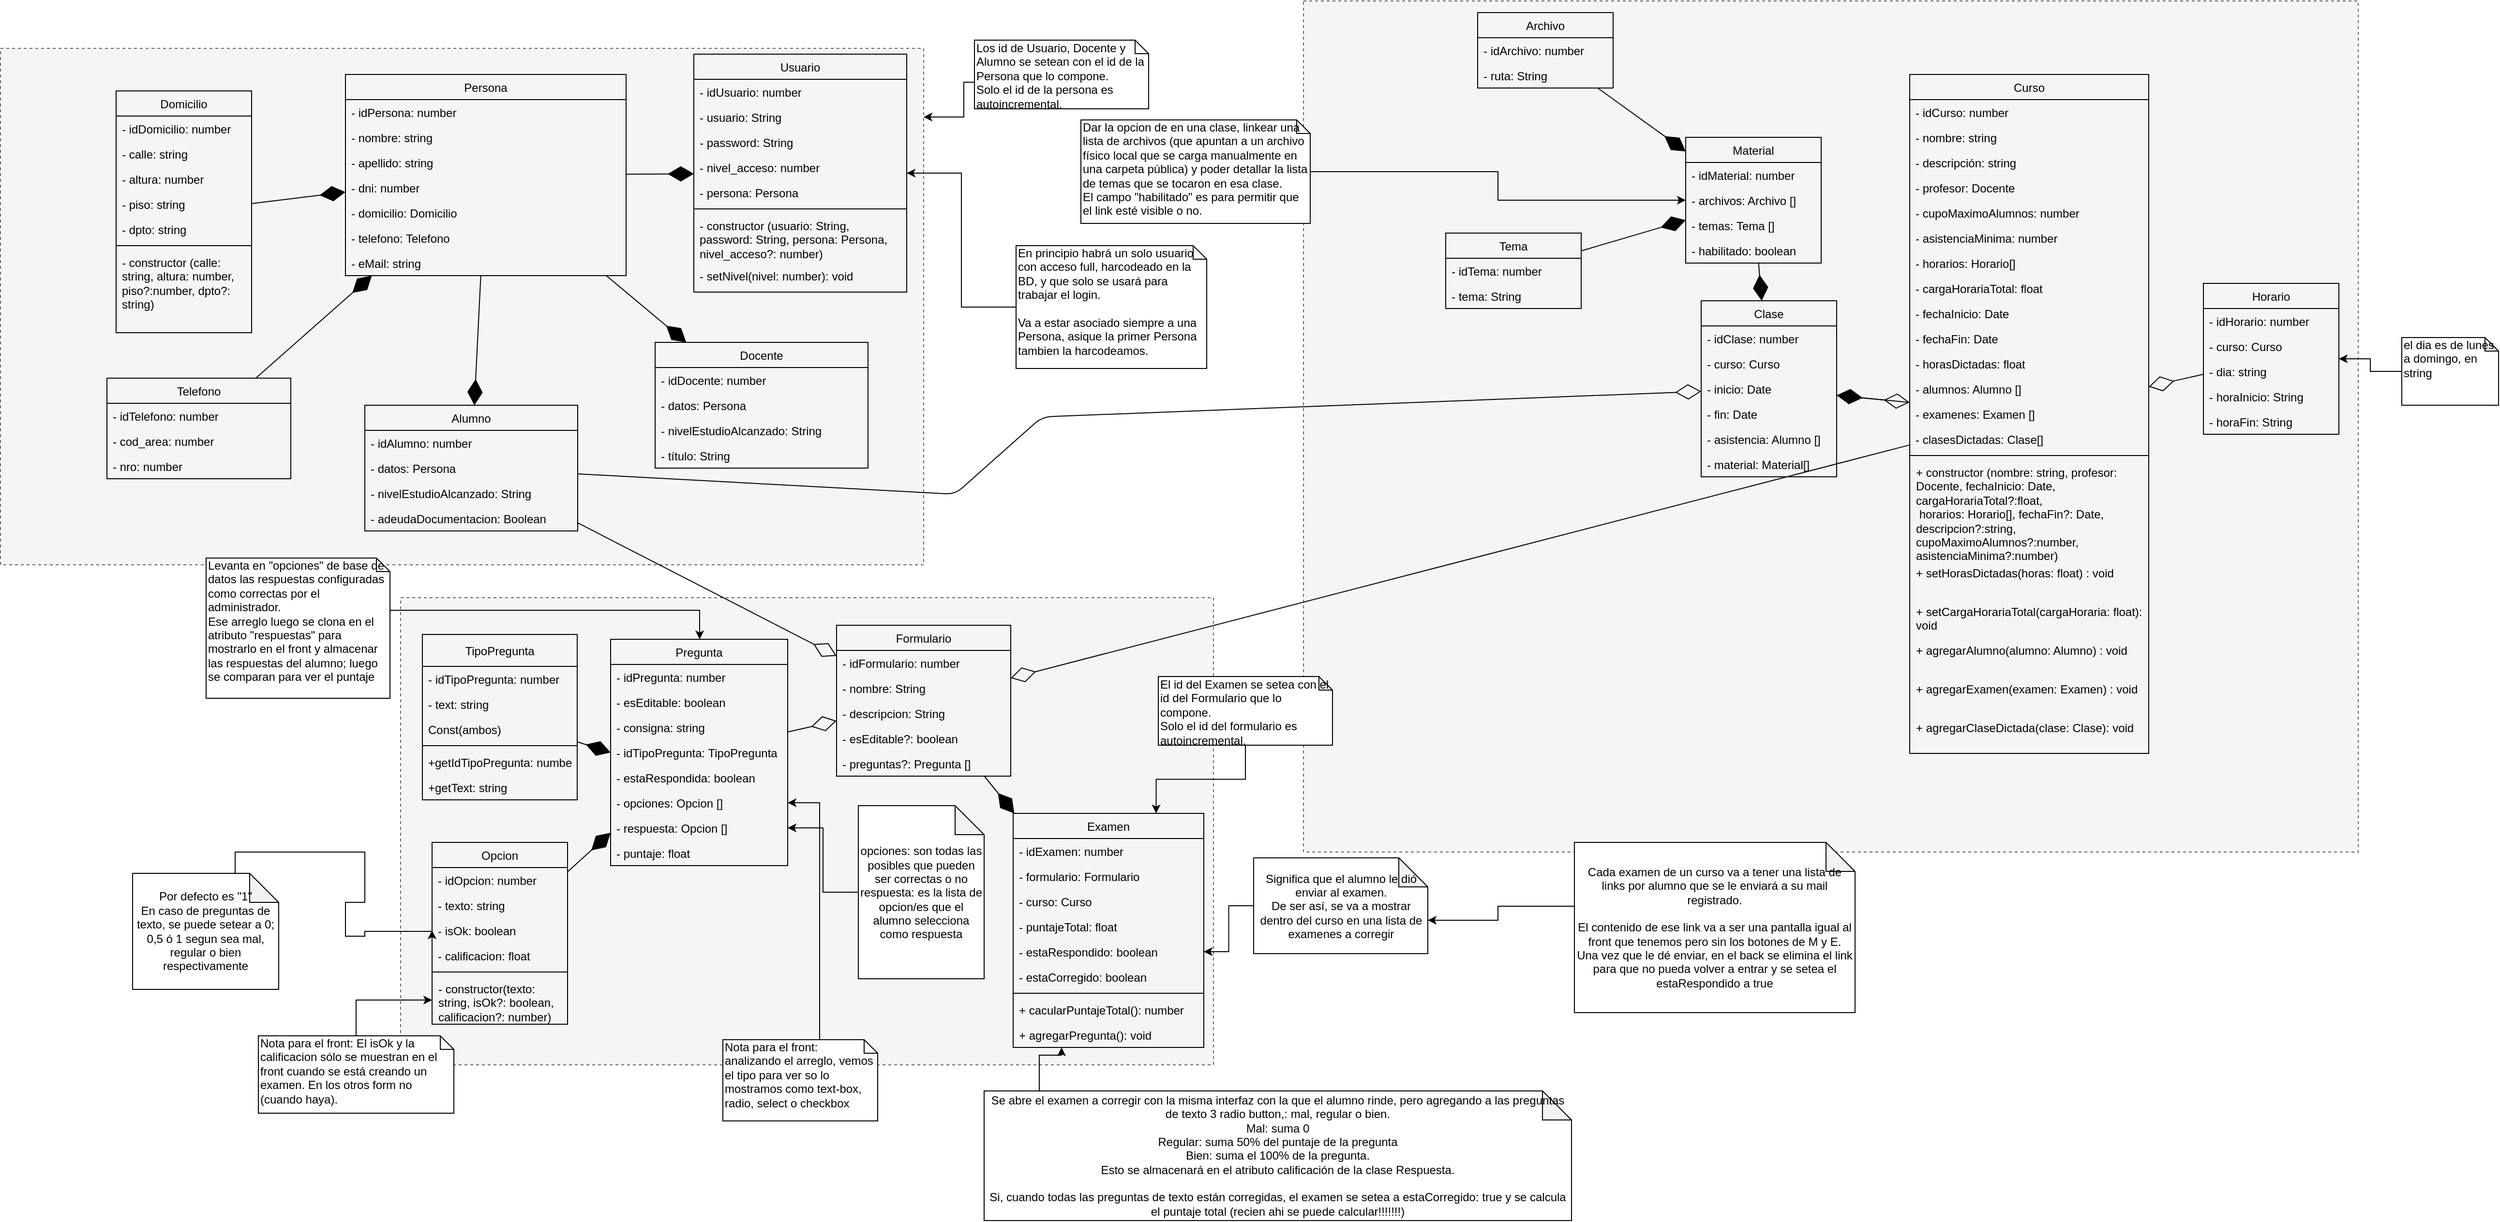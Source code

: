 <mxfile version="12.3.2" type="device" pages="1"><diagram id="f-dJ4CcbWIBOQ4cdCepu" name="Page-1"><mxGraphModel dx="1777" dy="1644" grid="1" gridSize="10" guides="1" tooltips="1" connect="1" arrows="1" fold="1" page="1" pageScale="1" pageWidth="827" pageHeight="1169" math="0" shadow="0"><root><mxCell id="0"/><mxCell id="1" parent="0"/><mxCell id="zxxc2t3rKSdNHz6FAWcH-2" value="" style="rounded=0;whiteSpace=wrap;html=1;fillColor=#f5f5f5;dashed=1;strokeColor=#666666;fontColor=#333333;" parent="1" vertex="1"><mxGeometry x="610" y="-40" width="1090" height="880" as="geometry"/></mxCell><mxCell id="0V6Gt7G7ayMPBLeQKOoL-2" value="" style="rounded=0;whiteSpace=wrap;html=1;fillColor=#f5f5f5;dashed=1;strokeColor=#666666;fontColor=#333333;" parent="1" vertex="1"><mxGeometry x="-736.5" y="9" width="954" height="534" as="geometry"/></mxCell><mxCell id="0V6Gt7G7ayMPBLeQKOoL-5" value="" style="rounded=0;whiteSpace=wrap;html=1;dashed=1;fillColor=#f5f5f5;strokeColor=#666666;fontColor=#333333;" parent="1" vertex="1"><mxGeometry x="-323" y="577" width="840" height="483" as="geometry"/></mxCell><mxCell id="UIrgwBqXf0p40G4Y4S-2-1" value="Curso" style="swimlane;fontStyle=0;childLayout=stackLayout;horizontal=1;startSize=26;fillColor=none;horizontalStack=0;resizeParent=1;resizeParentMax=0;resizeLast=0;collapsible=1;marginBottom=0;" parent="1" vertex="1"><mxGeometry x="1236.5" y="36" width="247" height="702" as="geometry"/></mxCell><mxCell id="ES2bYscU0r8ak7FbDwLA-25" value="- idCurso: number" style="text;strokeColor=none;fillColor=none;align=left;verticalAlign=top;spacingLeft=4;spacingRight=4;overflow=hidden;rotatable=0;points=[[0,0.5],[1,0.5]];portConstraint=eastwest;" parent="UIrgwBqXf0p40G4Y4S-2-1" vertex="1"><mxGeometry y="26" width="247" height="26" as="geometry"/></mxCell><mxCell id="dFw13-SHJbsJlFjqZxbd-1" value="- nombre: string" style="text;strokeColor=none;fillColor=none;align=left;verticalAlign=top;spacingLeft=4;spacingRight=4;overflow=hidden;rotatable=0;points=[[0,0.5],[1,0.5]];portConstraint=eastwest;" parent="UIrgwBqXf0p40G4Y4S-2-1" vertex="1"><mxGeometry y="52" width="247" height="26" as="geometry"/></mxCell><mxCell id="dFw13-SHJbsJlFjqZxbd-2" value="- descripción: string" style="text;strokeColor=none;fillColor=none;align=left;verticalAlign=top;spacingLeft=4;spacingRight=4;overflow=hidden;rotatable=0;points=[[0,0.5],[1,0.5]];portConstraint=eastwest;" parent="UIrgwBqXf0p40G4Y4S-2-1" vertex="1"><mxGeometry y="78" width="247" height="26" as="geometry"/></mxCell><mxCell id="UIrgwBqXf0p40G4Y4S-2-3" value="- profesor: Docente" style="text;strokeColor=none;fillColor=none;align=left;verticalAlign=top;spacingLeft=4;spacingRight=4;overflow=hidden;rotatable=0;points=[[0,0.5],[1,0.5]];portConstraint=eastwest;" parent="UIrgwBqXf0p40G4Y4S-2-1" vertex="1"><mxGeometry y="104" width="247" height="26" as="geometry"/></mxCell><mxCell id="UIrgwBqXf0p40G4Y4S-2-4" value="- cupoMaximoAlumnos: number" style="text;strokeColor=none;fillColor=none;align=left;verticalAlign=top;spacingLeft=4;spacingRight=4;overflow=hidden;rotatable=0;points=[[0,0.5],[1,0.5]];portConstraint=eastwest;" parent="UIrgwBqXf0p40G4Y4S-2-1" vertex="1"><mxGeometry y="130" width="247" height="26" as="geometry"/></mxCell><mxCell id="UIrgwBqXf0p40G4Y4S-2-57" value="- asistenciaMinima: number" style="text;strokeColor=none;fillColor=none;align=left;verticalAlign=top;spacingLeft=4;spacingRight=4;overflow=hidden;rotatable=0;points=[[0,0.5],[1,0.5]];portConstraint=eastwest;" parent="UIrgwBqXf0p40G4Y4S-2-1" vertex="1"><mxGeometry y="156" width="247" height="26" as="geometry"/></mxCell><mxCell id="OqaGD34p73O8CsiSFlRF-17" value="- horarios: Horario[]" style="text;strokeColor=none;fillColor=none;align=left;verticalAlign=top;spacingLeft=4;spacingRight=4;overflow=hidden;rotatable=0;points=[[0,0.5],[1,0.5]];portConstraint=eastwest;" parent="UIrgwBqXf0p40G4Y4S-2-1" vertex="1"><mxGeometry y="182" width="247" height="26" as="geometry"/></mxCell><mxCell id="WGWgzZg7DQU7tO4lkFEB-14" value="- cargaHorariaTotal: float" style="text;strokeColor=none;fillColor=none;align=left;verticalAlign=top;spacingLeft=4;spacingRight=4;overflow=hidden;rotatable=0;points=[[0,0.5],[1,0.5]];portConstraint=eastwest;" parent="UIrgwBqXf0p40G4Y4S-2-1" vertex="1"><mxGeometry y="208" width="247" height="26" as="geometry"/></mxCell><mxCell id="dFw13-SHJbsJlFjqZxbd-19" value="- fechaInicio: Date" style="text;strokeColor=none;fillColor=none;align=left;verticalAlign=top;spacingLeft=4;spacingRight=4;overflow=hidden;rotatable=0;points=[[0,0.5],[1,0.5]];portConstraint=eastwest;" parent="UIrgwBqXf0p40G4Y4S-2-1" vertex="1"><mxGeometry y="234" width="247" height="26" as="geometry"/></mxCell><mxCell id="dFw13-SHJbsJlFjqZxbd-20" value="- fechaFin: Date" style="text;strokeColor=none;fillColor=none;align=left;verticalAlign=top;spacingLeft=4;spacingRight=4;overflow=hidden;rotatable=0;points=[[0,0.5],[1,0.5]];portConstraint=eastwest;" parent="UIrgwBqXf0p40G4Y4S-2-1" vertex="1"><mxGeometry y="260" width="247" height="26" as="geometry"/></mxCell><mxCell id="dFw13-SHJbsJlFjqZxbd-3" value="- horasDictadas: float" style="text;strokeColor=none;fillColor=none;align=left;verticalAlign=top;spacingLeft=4;spacingRight=4;overflow=hidden;rotatable=0;points=[[0,0.5],[1,0.5]];portConstraint=eastwest;" parent="UIrgwBqXf0p40G4Y4S-2-1" vertex="1"><mxGeometry y="286" width="247" height="26" as="geometry"/></mxCell><mxCell id="UIrgwBqXf0p40G4Y4S-2-2" value="- alumnos: Alumno []" style="text;strokeColor=none;fillColor=none;align=left;verticalAlign=top;spacingLeft=4;spacingRight=4;overflow=hidden;rotatable=0;points=[[0,0.5],[1,0.5]];portConstraint=eastwest;" parent="UIrgwBqXf0p40G4Y4S-2-1" vertex="1"><mxGeometry y="312" width="247" height="26" as="geometry"/></mxCell><mxCell id="WGWgzZg7DQU7tO4lkFEB-18" value="- examenes: Examen []" style="text;strokeColor=none;fillColor=none;align=left;verticalAlign=top;spacingLeft=4;spacingRight=4;overflow=hidden;rotatable=0;points=[[0,0.5],[1,0.5]];portConstraint=eastwest;" parent="UIrgwBqXf0p40G4Y4S-2-1" vertex="1"><mxGeometry y="338" width="247" height="26" as="geometry"/></mxCell><mxCell id="OqaGD34p73O8CsiSFlRF-3" value="- clasesDictadas: Clase[]" style="text;strokeColor=none;fillColor=none;align=left;verticalAlign=top;spacingLeft=4;spacingRight=4;overflow=hidden;rotatable=0;points=[[0,0.5],[1,0.5]];portConstraint=eastwest;" parent="UIrgwBqXf0p40G4Y4S-2-1" vertex="1"><mxGeometry y="364" width="247" height="26" as="geometry"/></mxCell><mxCell id="OqaGD34p73O8CsiSFlRF-2" value="" style="line;strokeWidth=1;fillColor=none;align=left;verticalAlign=middle;spacingTop=-1;spacingLeft=3;spacingRight=3;rotatable=0;labelPosition=right;points=[];portConstraint=eastwest;" parent="UIrgwBqXf0p40G4Y4S-2-1" vertex="1"><mxGeometry y="390" width="247" height="8" as="geometry"/></mxCell><mxCell id="dFw13-SHJbsJlFjqZxbd-21" value="+ constructor (nombre: string, profesor: Docente, fechaInicio: Date, cargaHorariaTotal?:float,&#10; horarios: Horario[], fechaFin?: Date, descripcion?:string, cupoMaximoAlumnos?:number, asistenciaMinima?:number)" style="text;strokeColor=none;fillColor=none;align=left;verticalAlign=top;spacingLeft=4;spacingRight=4;overflow=hidden;rotatable=0;points=[[0,0.5],[1,0.5]];portConstraint=eastwest;whiteSpace=wrap;" parent="UIrgwBqXf0p40G4Y4S-2-1" vertex="1"><mxGeometry y="398" width="247" height="104" as="geometry"/></mxCell><mxCell id="OqaGD34p73O8CsiSFlRF-4" value="+ setHorasDictadas(horas: float) : void " style="text;strokeColor=none;fillColor=none;align=left;verticalAlign=top;spacingLeft=4;spacingRight=4;overflow=hidden;rotatable=0;points=[[0,0.5],[1,0.5]];portConstraint=eastwest;whiteSpace=wrap;" parent="UIrgwBqXf0p40G4Y4S-2-1" vertex="1"><mxGeometry y="502" width="247" height="40" as="geometry"/></mxCell><mxCell id="OqaGD34p73O8CsiSFlRF-23" value="+ setCargaHorariaTotal(cargaHoraria: float): void" style="text;strokeColor=none;fillColor=none;align=left;verticalAlign=top;spacingLeft=4;spacingRight=4;overflow=hidden;rotatable=0;points=[[0,0.5],[1,0.5]];portConstraint=eastwest;whiteSpace=wrap;" parent="UIrgwBqXf0p40G4Y4S-2-1" vertex="1"><mxGeometry y="542" width="247" height="40" as="geometry"/></mxCell><mxCell id="OqaGD34p73O8CsiSFlRF-8" value="+ agregarAlumno(alumno: Alumno) : void " style="text;strokeColor=none;fillColor=none;align=left;verticalAlign=top;spacingLeft=4;spacingRight=4;overflow=hidden;rotatable=0;points=[[0,0.5],[1,0.5]];portConstraint=eastwest;whiteSpace=wrap;" parent="UIrgwBqXf0p40G4Y4S-2-1" vertex="1"><mxGeometry y="582" width="247" height="40" as="geometry"/></mxCell><mxCell id="OqaGD34p73O8CsiSFlRF-9" value="+ agregarExamen(examen: Examen) : void " style="text;strokeColor=none;fillColor=none;align=left;verticalAlign=top;spacingLeft=4;spacingRight=4;overflow=hidden;rotatable=0;points=[[0,0.5],[1,0.5]];portConstraint=eastwest;whiteSpace=wrap;" parent="UIrgwBqXf0p40G4Y4S-2-1" vertex="1"><mxGeometry y="622" width="247" height="40" as="geometry"/></mxCell><mxCell id="OqaGD34p73O8CsiSFlRF-10" value="+ agregarClaseDictada(clase: Clase): void " style="text;strokeColor=none;fillColor=none;align=left;verticalAlign=top;spacingLeft=4;spacingRight=4;overflow=hidden;rotatable=0;points=[[0,0.5],[1,0.5]];portConstraint=eastwest;whiteSpace=wrap;" parent="UIrgwBqXf0p40G4Y4S-2-1" vertex="1"><mxGeometry y="662" width="247" height="40" as="geometry"/></mxCell><mxCell id="UIrgwBqXf0p40G4Y4S-2-5" value="Alumno" style="swimlane;fontStyle=0;childLayout=stackLayout;horizontal=1;startSize=26;fillColor=none;horizontalStack=0;resizeParent=1;resizeParentMax=0;resizeLast=0;collapsible=1;marginBottom=0;" parent="1" vertex="1"><mxGeometry x="-360" y="378" width="220" height="130" as="geometry"/></mxCell><mxCell id="14GjEFoSuWH8FeOay6CV-20" value="- idAlumno: number" style="text;strokeColor=none;fillColor=none;align=left;verticalAlign=top;spacingLeft=4;spacingRight=4;overflow=hidden;rotatable=0;points=[[0,0.5],[1,0.5]];portConstraint=eastwest;" parent="UIrgwBqXf0p40G4Y4S-2-5" vertex="1"><mxGeometry y="26" width="220" height="26" as="geometry"/></mxCell><mxCell id="WGWgzZg7DQU7tO4lkFEB-15" value="- datos: Persona" style="text;strokeColor=none;fillColor=none;align=left;verticalAlign=top;spacingLeft=4;spacingRight=4;overflow=hidden;rotatable=0;points=[[0,0.5],[1,0.5]];portConstraint=eastwest;" parent="UIrgwBqXf0p40G4Y4S-2-5" vertex="1"><mxGeometry y="52" width="220" height="26" as="geometry"/></mxCell><mxCell id="0oqf1715S47qq1O9KlbC-9" value="- nivelEstudioAlcanzado: String" style="text;strokeColor=none;fillColor=none;align=left;verticalAlign=top;spacingLeft=4;spacingRight=4;overflow=hidden;rotatable=0;points=[[0,0.5],[1,0.5]];portConstraint=eastwest;" parent="UIrgwBqXf0p40G4Y4S-2-5" vertex="1"><mxGeometry y="78" width="220" height="26" as="geometry"/></mxCell><mxCell id="WGWgzZg7DQU7tO4lkFEB-16" value="- adeudaDocumentacion: Boolean" style="text;strokeColor=none;fillColor=none;align=left;verticalAlign=top;spacingLeft=4;spacingRight=4;overflow=hidden;rotatable=0;points=[[0,0.5],[1,0.5]];portConstraint=eastwest;" parent="UIrgwBqXf0p40G4Y4S-2-5" vertex="1"><mxGeometry y="104" width="220" height="26" as="geometry"/></mxCell><mxCell id="UIrgwBqXf0p40G4Y4S-2-13" value="Persona" style="swimlane;fontStyle=0;childLayout=stackLayout;horizontal=1;startSize=26;fillColor=none;horizontalStack=0;resizeParent=1;resizeParentMax=0;resizeLast=0;collapsible=1;marginBottom=0;" parent="1" vertex="1"><mxGeometry x="-380" y="36" width="290" height="208" as="geometry"/></mxCell><mxCell id="UIrgwBqXf0p40G4Y4S-2-14" value="- idPersona: number" style="text;strokeColor=none;fillColor=none;align=left;verticalAlign=top;spacingLeft=4;spacingRight=4;overflow=hidden;rotatable=0;points=[[0,0.5],[1,0.5]];portConstraint=eastwest;" parent="UIrgwBqXf0p40G4Y4S-2-13" vertex="1"><mxGeometry y="26" width="290" height="26" as="geometry"/></mxCell><mxCell id="UIrgwBqXf0p40G4Y4S-2-35" value="- nombre: string" style="text;strokeColor=none;fillColor=none;align=left;verticalAlign=top;spacingLeft=4;spacingRight=4;overflow=hidden;rotatable=0;points=[[0,0.5],[1,0.5]];portConstraint=eastwest;" parent="UIrgwBqXf0p40G4Y4S-2-13" vertex="1"><mxGeometry y="52" width="290" height="26" as="geometry"/></mxCell><mxCell id="UIrgwBqXf0p40G4Y4S-2-15" value="- apellido: string" style="text;strokeColor=none;fillColor=none;align=left;verticalAlign=top;spacingLeft=4;spacingRight=4;overflow=hidden;rotatable=0;points=[[0,0.5],[1,0.5]];portConstraint=eastwest;" parent="UIrgwBqXf0p40G4Y4S-2-13" vertex="1"><mxGeometry y="78" width="290" height="26" as="geometry"/></mxCell><mxCell id="UIrgwBqXf0p40G4Y4S-2-16" value="- dni: number" style="text;strokeColor=none;fillColor=none;align=left;verticalAlign=top;spacingLeft=4;spacingRight=4;overflow=hidden;rotatable=0;points=[[0,0.5],[1,0.5]];portConstraint=eastwest;" parent="UIrgwBqXf0p40G4Y4S-2-13" vertex="1"><mxGeometry y="104" width="290" height="26" as="geometry"/></mxCell><mxCell id="UIrgwBqXf0p40G4Y4S-2-50" value="- domicilio: Domicilio" style="text;strokeColor=none;fillColor=none;align=left;verticalAlign=top;spacingLeft=4;spacingRight=4;overflow=hidden;rotatable=0;points=[[0,0.5],[1,0.5]];portConstraint=eastwest;" parent="UIrgwBqXf0p40G4Y4S-2-13" vertex="1"><mxGeometry y="130" width="290" height="26" as="geometry"/></mxCell><mxCell id="UIrgwBqXf0p40G4Y4S-2-34" value="- telefono: Telefono " style="text;strokeColor=none;fillColor=none;align=left;verticalAlign=top;spacingLeft=4;spacingRight=4;overflow=hidden;rotatable=0;points=[[0,0.5],[1,0.5]];portConstraint=eastwest;" parent="UIrgwBqXf0p40G4Y4S-2-13" vertex="1"><mxGeometry y="156" width="290" height="26" as="geometry"/></mxCell><mxCell id="UIrgwBqXf0p40G4Y4S-2-36" value="- eMail: string" style="text;strokeColor=none;fillColor=none;align=left;verticalAlign=top;spacingLeft=4;spacingRight=4;overflow=hidden;rotatable=0;points=[[0,0.5],[1,0.5]];portConstraint=eastwest;" parent="UIrgwBqXf0p40G4Y4S-2-13" vertex="1"><mxGeometry y="182" width="290" height="26" as="geometry"/></mxCell><mxCell id="UIrgwBqXf0p40G4Y4S-2-17" value="Formulario" style="swimlane;fontStyle=0;childLayout=stackLayout;horizontal=1;startSize=26;fillColor=none;horizontalStack=0;resizeParent=1;resizeParentMax=0;resizeLast=0;collapsible=1;marginBottom=0;" parent="1" vertex="1"><mxGeometry x="127.5" y="605.5" width="180" height="156" as="geometry"/></mxCell><mxCell id="14GjEFoSuWH8FeOay6CV-24" value="- idFormulario: number" style="text;strokeColor=none;fillColor=none;align=left;verticalAlign=top;spacingLeft=4;spacingRight=4;overflow=hidden;rotatable=0;points=[[0,0.5],[1,0.5]];portConstraint=eastwest;" parent="UIrgwBqXf0p40G4Y4S-2-17" vertex="1"><mxGeometry y="26" width="180" height="26" as="geometry"/></mxCell><mxCell id="UczHbonSm5Xrn4afwmdp-4" value="- nombre: String" style="text;strokeColor=none;fillColor=none;align=left;verticalAlign=top;spacingLeft=4;spacingRight=4;overflow=hidden;rotatable=0;points=[[0,0.5],[1,0.5]];portConstraint=eastwest;" parent="UIrgwBqXf0p40G4Y4S-2-17" vertex="1"><mxGeometry y="52" width="180" height="26" as="geometry"/></mxCell><mxCell id="UczHbonSm5Xrn4afwmdp-3" value="- descripcion: String" style="text;strokeColor=none;fillColor=none;align=left;verticalAlign=top;spacingLeft=4;spacingRight=4;overflow=hidden;rotatable=0;points=[[0,0.5],[1,0.5]];portConstraint=eastwest;" parent="UIrgwBqXf0p40G4Y4S-2-17" vertex="1"><mxGeometry y="78" width="180" height="26" as="geometry"/></mxCell><mxCell id="UczHbonSm5Xrn4afwmdp-6" value="- esEditable?: boolean" style="text;strokeColor=none;fillColor=none;align=left;verticalAlign=top;spacingLeft=4;spacingRight=4;overflow=hidden;rotatable=0;points=[[0,0.5],[1,0.5]];portConstraint=eastwest;" parent="UIrgwBqXf0p40G4Y4S-2-17" vertex="1"><mxGeometry y="104" width="180" height="26" as="geometry"/></mxCell><mxCell id="UIrgwBqXf0p40G4Y4S-2-18" value="- preguntas?: Pregunta []" style="text;strokeColor=none;fillColor=none;align=left;verticalAlign=top;spacingLeft=4;spacingRight=4;overflow=hidden;rotatable=0;points=[[0,0.5],[1,0.5]];portConstraint=eastwest;" parent="UIrgwBqXf0p40G4Y4S-2-17" vertex="1"><mxGeometry y="130" width="180" height="26" as="geometry"/></mxCell><mxCell id="UIrgwBqXf0p40G4Y4S-2-21" value="Examen" style="swimlane;fontStyle=0;childLayout=stackLayout;horizontal=1;startSize=26;fillColor=none;horizontalStack=0;resizeParent=1;resizeParentMax=0;resizeLast=0;collapsible=1;marginBottom=0;" parent="1" vertex="1"><mxGeometry x="310" y="800" width="197" height="242" as="geometry"/></mxCell><mxCell id="14GjEFoSuWH8FeOay6CV-26" value="- idExamen: number" style="text;strokeColor=none;fillColor=none;align=left;verticalAlign=top;spacingLeft=4;spacingRight=4;overflow=hidden;rotatable=0;points=[[0,0.5],[1,0.5]];portConstraint=eastwest;" parent="UIrgwBqXf0p40G4Y4S-2-21" vertex="1"><mxGeometry y="26" width="197" height="26" as="geometry"/></mxCell><mxCell id="WGWgzZg7DQU7tO4lkFEB-51" value="- formulario: Formulario" style="text;strokeColor=none;fillColor=none;align=left;verticalAlign=top;spacingLeft=4;spacingRight=4;overflow=hidden;rotatable=0;points=[[0,0.5],[1,0.5]];portConstraint=eastwest;" parent="UIrgwBqXf0p40G4Y4S-2-21" vertex="1"><mxGeometry y="52" width="197" height="26" as="geometry"/></mxCell><mxCell id="14GjEFoSuWH8FeOay6CV-17" value="- curso: Curso" style="text;strokeColor=none;fillColor=none;align=left;verticalAlign=top;spacingLeft=4;spacingRight=4;overflow=hidden;rotatable=0;points=[[0,0.5],[1,0.5]];portConstraint=eastwest;" parent="UIrgwBqXf0p40G4Y4S-2-21" vertex="1"><mxGeometry y="78" width="197" height="26" as="geometry"/></mxCell><mxCell id="UIrgwBqXf0p40G4Y4S-2-33" value="- puntajeTotal: float" style="text;strokeColor=none;fillColor=none;align=left;verticalAlign=top;spacingLeft=4;spacingRight=4;overflow=hidden;rotatable=0;points=[[0,0.5],[1,0.5]];portConstraint=eastwest;" parent="UIrgwBqXf0p40G4Y4S-2-21" vertex="1"><mxGeometry y="104" width="197" height="26" as="geometry"/></mxCell><mxCell id="UczHbonSm5Xrn4afwmdp-11" value="- estaRespondido: boolean" style="text;strokeColor=none;fillColor=none;align=left;verticalAlign=top;spacingLeft=4;spacingRight=4;overflow=hidden;rotatable=0;points=[[0,0.5],[1,0.5]];portConstraint=eastwest;" parent="UIrgwBqXf0p40G4Y4S-2-21" vertex="1"><mxGeometry y="130" width="197" height="26" as="geometry"/></mxCell><mxCell id="UczHbonSm5Xrn4afwmdp-12" value="- estaCorregido: boolean" style="text;strokeColor=none;fillColor=none;align=left;verticalAlign=top;spacingLeft=4;spacingRight=4;overflow=hidden;rotatable=0;points=[[0,0.5],[1,0.5]];portConstraint=eastwest;" parent="UIrgwBqXf0p40G4Y4S-2-21" vertex="1"><mxGeometry y="156" width="197" height="26" as="geometry"/></mxCell><mxCell id="eTkqAqpxvE7vrfcHuCES-5" value="" style="line;strokeWidth=1;fillColor=none;align=left;verticalAlign=middle;spacingTop=-1;spacingLeft=3;spacingRight=3;rotatable=0;labelPosition=right;points=[];portConstraint=eastwest;" parent="UIrgwBqXf0p40G4Y4S-2-21" vertex="1"><mxGeometry y="182" width="197" height="8" as="geometry"/></mxCell><mxCell id="eTkqAqpxvE7vrfcHuCES-3" value="+ cacularPuntajeTotal(): number" style="text;strokeColor=none;fillColor=none;align=left;verticalAlign=top;spacingLeft=4;spacingRight=4;overflow=hidden;rotatable=0;points=[[0,0.5],[1,0.5]];portConstraint=eastwest;" parent="UIrgwBqXf0p40G4Y4S-2-21" vertex="1"><mxGeometry y="190" width="197" height="26" as="geometry"/></mxCell><mxCell id="eTkqAqpxvE7vrfcHuCES-2" value="+ agregarPregunta(): void" style="text;strokeColor=none;fillColor=none;align=left;verticalAlign=top;spacingLeft=4;spacingRight=4;overflow=hidden;rotatable=0;points=[[0,0.5],[1,0.5]];portConstraint=eastwest;" parent="UIrgwBqXf0p40G4Y4S-2-21" vertex="1"><mxGeometry y="216" width="197" height="26" as="geometry"/></mxCell><mxCell id="UIrgwBqXf0p40G4Y4S-2-29" value="Opcion" style="swimlane;fontStyle=0;childLayout=stackLayout;horizontal=1;startSize=26;fillColor=none;horizontalStack=0;resizeParent=1;resizeParentMax=0;resizeLast=0;collapsible=1;marginBottom=0;" parent="1" vertex="1"><mxGeometry x="-290.5" y="830" width="140" height="188" as="geometry"/></mxCell><mxCell id="14GjEFoSuWH8FeOay6CV-25" value="- idOpcion: number" style="text;strokeColor=none;fillColor=none;align=left;verticalAlign=top;spacingLeft=4;spacingRight=4;overflow=hidden;rotatable=0;points=[[0,0.5],[1,0.5]];portConstraint=eastwest;" parent="UIrgwBqXf0p40G4Y4S-2-29" vertex="1"><mxGeometry y="26" width="140" height="26" as="geometry"/></mxCell><mxCell id="UIrgwBqXf0p40G4Y4S-2-31" value="- texto: string" style="text;strokeColor=none;fillColor=none;align=left;verticalAlign=top;spacingLeft=4;spacingRight=4;overflow=hidden;rotatable=0;points=[[0,0.5],[1,0.5]];portConstraint=eastwest;" parent="UIrgwBqXf0p40G4Y4S-2-29" vertex="1"><mxGeometry y="52" width="140" height="26" as="geometry"/></mxCell><mxCell id="UIrgwBqXf0p40G4Y4S-2-30" value="- isOk: boolean" style="text;strokeColor=none;fillColor=none;align=left;verticalAlign=top;spacingLeft=4;spacingRight=4;overflow=hidden;rotatable=0;points=[[0,0.5],[1,0.5]];portConstraint=eastwest;" parent="UIrgwBqXf0p40G4Y4S-2-29" vertex="1"><mxGeometry y="78" width="140" height="26" as="geometry"/></mxCell><mxCell id="14GjEFoSuWH8FeOay6CV-34" value="- calificacion: float" style="text;strokeColor=none;fillColor=none;align=left;verticalAlign=top;spacingLeft=4;spacingRight=4;overflow=hidden;rotatable=0;points=[[0,0.5],[1,0.5]];portConstraint=eastwest;" parent="UIrgwBqXf0p40G4Y4S-2-29" vertex="1"><mxGeometry y="104" width="140" height="26" as="geometry"/></mxCell><mxCell id="14GjEFoSuWH8FeOay6CV-40" value="" style="line;strokeWidth=1;fillColor=none;align=left;verticalAlign=middle;spacingTop=-1;spacingLeft=3;spacingRight=3;rotatable=0;labelPosition=right;points=[];portConstraint=eastwest;" parent="UIrgwBqXf0p40G4Y4S-2-29" vertex="1"><mxGeometry y="130" width="140" height="8" as="geometry"/></mxCell><mxCell id="nEvsQ2q3yZ7ZM4qGIYmT-1" value="- constructor(texto: string, isOk?: boolean, calificacion?: number)" style="text;strokeColor=none;fillColor=none;align=left;verticalAlign=top;spacingLeft=4;spacingRight=4;overflow=hidden;rotatable=0;points=[[0,0.5],[1,0.5]];portConstraint=eastwest;whiteSpace=wrap;" parent="UIrgwBqXf0p40G4Y4S-2-29" vertex="1"><mxGeometry y="138" width="140" height="50" as="geometry"/></mxCell><mxCell id="UIrgwBqXf0p40G4Y4S-2-37" value="Domicilio" style="swimlane;fontStyle=0;childLayout=stackLayout;horizontal=1;startSize=26;fillColor=none;horizontalStack=0;resizeParent=1;resizeParentMax=0;resizeLast=0;collapsible=1;marginBottom=0;" parent="1" vertex="1"><mxGeometry x="-617" y="53" width="140" height="250" as="geometry"/></mxCell><mxCell id="UIrgwBqXf0p40G4Y4S-2-38" value="- idDomicilio: number" style="text;strokeColor=none;fillColor=none;align=left;verticalAlign=top;spacingLeft=4;spacingRight=4;overflow=hidden;rotatable=0;points=[[0,0.5],[1,0.5]];portConstraint=eastwest;" parent="UIrgwBqXf0p40G4Y4S-2-37" vertex="1"><mxGeometry y="26" width="140" height="26" as="geometry"/></mxCell><mxCell id="UIrgwBqXf0p40G4Y4S-2-39" value="- calle: string" style="text;strokeColor=none;fillColor=none;align=left;verticalAlign=top;spacingLeft=4;spacingRight=4;overflow=hidden;rotatable=0;points=[[0,0.5],[1,0.5]];portConstraint=eastwest;" parent="UIrgwBqXf0p40G4Y4S-2-37" vertex="1"><mxGeometry y="52" width="140" height="26" as="geometry"/></mxCell><mxCell id="UIrgwBqXf0p40G4Y4S-2-40" value="- altura: number" style="text;strokeColor=none;fillColor=none;align=left;verticalAlign=top;spacingLeft=4;spacingRight=4;overflow=hidden;rotatable=0;points=[[0,0.5],[1,0.5]];portConstraint=eastwest;" parent="UIrgwBqXf0p40G4Y4S-2-37" vertex="1"><mxGeometry y="78" width="140" height="26" as="geometry"/></mxCell><mxCell id="UIrgwBqXf0p40G4Y4S-2-48" value="- piso: string" style="text;strokeColor=none;fillColor=none;align=left;verticalAlign=top;spacingLeft=4;spacingRight=4;overflow=hidden;rotatable=0;points=[[0,0.5],[1,0.5]];portConstraint=eastwest;" parent="UIrgwBqXf0p40G4Y4S-2-37" vertex="1"><mxGeometry y="104" width="140" height="26" as="geometry"/></mxCell><mxCell id="UIrgwBqXf0p40G4Y4S-2-49" value="- dpto: string" style="text;strokeColor=none;fillColor=none;align=left;verticalAlign=top;spacingLeft=4;spacingRight=4;overflow=hidden;rotatable=0;points=[[0,0.5],[1,0.5]];portConstraint=eastwest;" parent="UIrgwBqXf0p40G4Y4S-2-37" vertex="1"><mxGeometry y="130" width="140" height="26" as="geometry"/></mxCell><mxCell id="W1IpdZNY89ZAKOjJsBWd-2" value="" style="line;strokeWidth=1;fillColor=none;align=left;verticalAlign=middle;spacingTop=-1;spacingLeft=3;spacingRight=3;rotatable=0;labelPosition=right;points=[];portConstraint=eastwest;" parent="UIrgwBqXf0p40G4Y4S-2-37" vertex="1"><mxGeometry y="156" width="140" height="8" as="geometry"/></mxCell><mxCell id="W1IpdZNY89ZAKOjJsBWd-3" value="- constructor (calle: string, altura: number, piso?:number, dpto?: string)" style="text;strokeColor=none;fillColor=none;align=left;verticalAlign=top;spacingLeft=4;spacingRight=4;overflow=hidden;rotatable=0;points=[[0,0.5],[1,0.5]];portConstraint=eastwest;whiteSpace=wrap;" parent="UIrgwBqXf0p40G4Y4S-2-37" vertex="1"><mxGeometry y="164" width="140" height="86" as="geometry"/></mxCell><mxCell id="UIrgwBqXf0p40G4Y4S-2-44" value="Telefono" style="swimlane;fontStyle=0;childLayout=stackLayout;horizontal=1;startSize=26;fillColor=none;horizontalStack=0;resizeParent=1;resizeParentMax=0;resizeLast=0;collapsible=1;marginBottom=0;" parent="1" vertex="1"><mxGeometry x="-626.5" y="350" width="190" height="104" as="geometry"/></mxCell><mxCell id="OqaGD34p73O8CsiSFlRF-24" value="- idTelefono: number" style="text;strokeColor=none;fillColor=none;align=left;verticalAlign=top;spacingLeft=4;spacingRight=4;overflow=hidden;rotatable=0;points=[[0,0.5],[1,0.5]];portConstraint=eastwest;" parent="UIrgwBqXf0p40G4Y4S-2-44" vertex="1"><mxGeometry y="26" width="190" height="26" as="geometry"/></mxCell><mxCell id="UIrgwBqXf0p40G4Y4S-2-46" value="- cod_area: number" style="text;strokeColor=none;fillColor=none;align=left;verticalAlign=top;spacingLeft=4;spacingRight=4;overflow=hidden;rotatable=0;points=[[0,0.5],[1,0.5]];portConstraint=eastwest;" parent="UIrgwBqXf0p40G4Y4S-2-44" vertex="1"><mxGeometry y="52" width="190" height="26" as="geometry"/></mxCell><mxCell id="UIrgwBqXf0p40G4Y4S-2-47" value="- nro: number" style="text;strokeColor=none;fillColor=none;align=left;verticalAlign=top;spacingLeft=4;spacingRight=4;overflow=hidden;rotatable=0;points=[[0,0.5],[1,0.5]];portConstraint=eastwest;" parent="UIrgwBqXf0p40G4Y4S-2-44" vertex="1"><mxGeometry y="78" width="190" height="26" as="geometry"/></mxCell><mxCell id="WGWgzZg7DQU7tO4lkFEB-1" value="Clase" style="swimlane;fontStyle=0;childLayout=stackLayout;horizontal=1;startSize=26;fillColor=none;horizontalStack=0;resizeParent=1;resizeParentMax=0;resizeLast=0;collapsible=1;marginBottom=0;" parent="1" vertex="1"><mxGeometry x="1021" y="270" width="140" height="182" as="geometry"/></mxCell><mxCell id="ES2bYscU0r8ak7FbDwLA-4" value="- idClase: number" style="text;strokeColor=none;fillColor=none;align=left;verticalAlign=top;spacingLeft=4;spacingRight=4;overflow=hidden;rotatable=0;points=[[0,0.5],[1,0.5]];portConstraint=eastwest;" parent="WGWgzZg7DQU7tO4lkFEB-1" vertex="1"><mxGeometry y="26" width="140" height="26" as="geometry"/></mxCell><mxCell id="WGWgzZg7DQU7tO4lkFEB-2" value="- curso: Curso" style="text;strokeColor=none;fillColor=none;align=left;verticalAlign=top;spacingLeft=4;spacingRight=4;overflow=hidden;rotatable=0;points=[[0,0.5],[1,0.5]];portConstraint=eastwest;" parent="WGWgzZg7DQU7tO4lkFEB-1" vertex="1"><mxGeometry y="52" width="140" height="26" as="geometry"/></mxCell><mxCell id="WGWgzZg7DQU7tO4lkFEB-3" value="- inicio: Date" style="text;strokeColor=none;fillColor=none;align=left;verticalAlign=top;spacingLeft=4;spacingRight=4;overflow=hidden;rotatable=0;points=[[0,0.5],[1,0.5]];portConstraint=eastwest;" parent="WGWgzZg7DQU7tO4lkFEB-1" vertex="1"><mxGeometry y="78" width="140" height="26" as="geometry"/></mxCell><mxCell id="0oqf1715S47qq1O9KlbC-1" value="- fin: Date" style="text;strokeColor=none;fillColor=none;align=left;verticalAlign=top;spacingLeft=4;spacingRight=4;overflow=hidden;rotatable=0;points=[[0,0.5],[1,0.5]];portConstraint=eastwest;" parent="WGWgzZg7DQU7tO4lkFEB-1" vertex="1"><mxGeometry y="104" width="140" height="26" as="geometry"/></mxCell><mxCell id="WGWgzZg7DQU7tO4lkFEB-6" value="- asistencia: Alumno []" style="text;strokeColor=none;fillColor=none;align=left;verticalAlign=top;spacingLeft=4;spacingRight=4;overflow=hidden;rotatable=0;points=[[0,0.5],[1,0.5]];portConstraint=eastwest;" parent="WGWgzZg7DQU7tO4lkFEB-1" vertex="1"><mxGeometry y="130" width="140" height="26" as="geometry"/></mxCell><mxCell id="WGWgzZg7DQU7tO4lkFEB-4" value="- material: Material[]" style="text;strokeColor=none;fillColor=none;align=left;verticalAlign=top;spacingLeft=4;spacingRight=4;overflow=hidden;rotatable=0;points=[[0,0.5],[1,0.5]];portConstraint=eastwest;" parent="WGWgzZg7DQU7tO4lkFEB-1" vertex="1"><mxGeometry y="156" width="140" height="26" as="geometry"/></mxCell><mxCell id="WGWgzZg7DQU7tO4lkFEB-7" value="" style="endArrow=diamondThin;endFill=1;endSize=24;html=1;" parent="1" source="UIrgwBqXf0p40G4Y4S-2-1" target="WGWgzZg7DQU7tO4lkFEB-1" edge="1"><mxGeometry width="160" relative="1" as="geometry"><mxPoint x="956.5" y="461.5" as="sourcePoint"/><mxPoint x="1116.5" y="461.5" as="targetPoint"/></mxGeometry></mxCell><mxCell id="WGWgzZg7DQU7tO4lkFEB-21" style="edgeStyle=orthogonalEdgeStyle;rounded=0;orthogonalLoop=1;jettySize=auto;html=1;" parent="1" source="WGWgzZg7DQU7tO4lkFEB-19" target="WGWgzZg7DQU7tO4lkFEB-38" edge="1"><mxGeometry relative="1" as="geometry"><mxPoint x="101.5" y="815" as="targetPoint"/><Array as="points"><mxPoint x="110" y="789"/></Array></mxGeometry></mxCell><mxCell id="WGWgzZg7DQU7tO4lkFEB-19" value="Nota para el front:&lt;br&gt;analizando el arreglo, vemos el tipo para ver so lo mostramos como text-box, radio, select&amp;nbsp;o checkbox&amp;nbsp;" style="shape=note;whiteSpace=wrap;html=1;size=14;verticalAlign=top;align=left;spacingTop=-6;" parent="1" vertex="1"><mxGeometry x="10" y="1034" width="160" height="84" as="geometry"/></mxCell><mxCell id="WGWgzZg7DQU7tO4lkFEB-26" style="edgeStyle=orthogonalEdgeStyle;rounded=0;orthogonalLoop=1;jettySize=auto;html=1;" parent="1" source="WGWgzZg7DQU7tO4lkFEB-25" target="WGWgzZg7DQU7tO4lkFEB-35" edge="1"><mxGeometry relative="1" as="geometry"><mxPoint x="205" y="867" as="targetPoint"/><Array as="points"><mxPoint x="-14" y="590"/></Array></mxGeometry></mxCell><mxCell id="WGWgzZg7DQU7tO4lkFEB-25" value="Levanta en &quot;opciones&quot; de base de datos las respuestas configuradas como correctas por el administrador.&lt;br&gt;Ese arreglo luego se clona en el atributo &quot;respuestas&quot; para mostrarlo en el front y almacenar las respuestas del alumno; luego se comparan para ver el puntaje" style="shape=note;whiteSpace=wrap;html=1;size=14;verticalAlign=top;align=left;spacingTop=-6;" parent="1" vertex="1"><mxGeometry x="-524" y="536" width="190" height="145" as="geometry"/></mxCell><mxCell id="WGWgzZg7DQU7tO4lkFEB-28" value="" style="endArrow=diamondThin;endFill=1;endSize=24;html=1;" parent="1" source="UIrgwBqXf0p40G4Y4S-2-29" target="WGWgzZg7DQU7tO4lkFEB-35" edge="1"><mxGeometry width="160" relative="1" as="geometry"><mxPoint x="261.495" y="792.5" as="sourcePoint"/><mxPoint x="231.337" y="719" as="targetPoint"/></mxGeometry></mxCell><mxCell id="WGWgzZg7DQU7tO4lkFEB-35" value="Pregunta" style="swimlane;fontStyle=0;childLayout=stackLayout;horizontal=1;startSize=26;fillColor=none;horizontalStack=0;resizeParent=1;resizeParentMax=0;resizeLast=0;collapsible=1;marginBottom=0;" parent="1" vertex="1"><mxGeometry x="-106" y="620" width="183" height="234" as="geometry"/></mxCell><mxCell id="14GjEFoSuWH8FeOay6CV-22" value="- idPregunta: number" style="text;strokeColor=none;fillColor=none;align=left;verticalAlign=top;spacingLeft=4;spacingRight=4;overflow=hidden;rotatable=0;points=[[0,0.5],[1,0.5]];portConstraint=eastwest;" parent="WGWgzZg7DQU7tO4lkFEB-35" vertex="1"><mxGeometry y="26" width="183" height="26" as="geometry"/></mxCell><mxCell id="UczHbonSm5Xrn4afwmdp-5" value="- esEditable: boolean" style="text;strokeColor=none;fillColor=none;align=left;verticalAlign=top;spacingLeft=4;spacingRight=4;overflow=hidden;rotatable=0;points=[[0,0.5],[1,0.5]];portConstraint=eastwest;" parent="WGWgzZg7DQU7tO4lkFEB-35" vertex="1"><mxGeometry y="52" width="183" height="26" as="geometry"/></mxCell><mxCell id="14GjEFoSuWH8FeOay6CV-42" value="- consigna: string" style="text;strokeColor=none;fillColor=none;align=left;verticalAlign=top;spacingLeft=4;spacingRight=4;overflow=hidden;rotatable=0;points=[[0,0.5],[1,0.5]];portConstraint=eastwest;" parent="WGWgzZg7DQU7tO4lkFEB-35" vertex="1"><mxGeometry y="78" width="183" height="26" as="geometry"/></mxCell><mxCell id="WGWgzZg7DQU7tO4lkFEB-36" value="- idTipoPregunta: TipoPregunta" style="text;strokeColor=none;fillColor=none;align=left;verticalAlign=top;spacingLeft=4;spacingRight=4;overflow=hidden;rotatable=0;points=[[0,0.5],[1,0.5]];portConstraint=eastwest;" parent="WGWgzZg7DQU7tO4lkFEB-35" vertex="1"><mxGeometry y="104" width="183" height="26" as="geometry"/></mxCell><mxCell id="WGWgzZg7DQU7tO4lkFEB-40" value="- estaRespondida: boolean" style="text;strokeColor=none;fillColor=none;align=left;verticalAlign=top;spacingLeft=4;spacingRight=4;overflow=hidden;rotatable=0;points=[[0,0.5],[1,0.5]];portConstraint=eastwest;" parent="WGWgzZg7DQU7tO4lkFEB-35" vertex="1"><mxGeometry y="130" width="183" height="26" as="geometry"/></mxCell><mxCell id="WGWgzZg7DQU7tO4lkFEB-38" value="- opciones: Opcion []" style="text;strokeColor=none;fillColor=none;align=left;verticalAlign=top;spacingLeft=4;spacingRight=4;overflow=hidden;rotatable=0;points=[[0,0.5],[1,0.5]];portConstraint=eastwest;" parent="WGWgzZg7DQU7tO4lkFEB-35" vertex="1"><mxGeometry y="156" width="183" height="26" as="geometry"/></mxCell><mxCell id="WGWgzZg7DQU7tO4lkFEB-48" value="- respuesta: Opcion []" style="text;strokeColor=none;fillColor=none;align=left;verticalAlign=top;spacingLeft=4;spacingRight=4;overflow=hidden;rotatable=0;points=[[0,0.5],[1,0.5]];portConstraint=eastwest;" parent="WGWgzZg7DQU7tO4lkFEB-35" vertex="1"><mxGeometry y="182" width="183" height="26" as="geometry"/></mxCell><mxCell id="WGWgzZg7DQU7tO4lkFEB-22" value="- puntaje: float" style="text;strokeColor=none;fillColor=none;align=left;verticalAlign=top;spacingLeft=4;spacingRight=4;overflow=hidden;rotatable=0;points=[[0,0.5],[1,0.5]];portConstraint=eastwest;" parent="WGWgzZg7DQU7tO4lkFEB-35" vertex="1"><mxGeometry y="208" width="183" height="26" as="geometry"/></mxCell><mxCell id="WGWgzZg7DQU7tO4lkFEB-44" value="" style="endArrow=diamondThin;endFill=0;endSize=24;html=1;" parent="1" source="WGWgzZg7DQU7tO4lkFEB-35" target="UIrgwBqXf0p40G4Y4S-2-17" edge="1"><mxGeometry width="160" relative="1" as="geometry"><mxPoint x="233" y="818" as="sourcePoint"/><mxPoint x="393" y="818" as="targetPoint"/></mxGeometry></mxCell><mxCell id="WGWgzZg7DQU7tO4lkFEB-60" value="" style="endArrow=diamondThin;endFill=0;endSize=24;html=1;" parent="1" source="UIrgwBqXf0p40G4Y4S-2-1" target="UIrgwBqXf0p40G4Y4S-2-17" edge="1"><mxGeometry width="160" relative="1" as="geometry"><mxPoint x="120" y="497.143" as="sourcePoint"/><mxPoint x="280" y="497.143" as="targetPoint"/></mxGeometry></mxCell><mxCell id="WGWgzZg7DQU7tO4lkFEB-61" value="" style="endArrow=diamondThin;endFill=0;endSize=24;html=1;" parent="1" source="UIrgwBqXf0p40G4Y4S-2-5" target="UIrgwBqXf0p40G4Y4S-2-17" edge="1"><mxGeometry width="160" relative="1" as="geometry"><mxPoint x="156.05" y="442" as="sourcePoint"/><mxPoint x="73.725" y="557" as="targetPoint"/></mxGeometry></mxCell><mxCell id="UczHbonSm5Xrn4afwmdp-15" value="" style="edgeStyle=orthogonalEdgeStyle;rounded=0;orthogonalLoop=1;jettySize=auto;html=1;entryX=1;entryY=0.5;entryDx=0;entryDy=0;" parent="1" source="UczHbonSm5Xrn4afwmdp-13" target="UczHbonSm5Xrn4afwmdp-11" edge="1"><mxGeometry relative="1" as="geometry"><mxPoint x="547" y="912" as="targetPoint"/></mxGeometry></mxCell><mxCell id="UczHbonSm5Xrn4afwmdp-13" value="Significa que el alumno le dió enviar al examen.&lt;br&gt;De ser así, se va a mostrar dentro del curso en una lista de examenes a corregir" style="shape=note;whiteSpace=wrap;html=1;backgroundOutline=1;darkOpacity=0.05;" parent="1" vertex="1"><mxGeometry x="558.5" y="846" width="180" height="99" as="geometry"/></mxCell><mxCell id="UczHbonSm5Xrn4afwmdp-18" value="" style="edgeStyle=orthogonalEdgeStyle;rounded=0;orthogonalLoop=1;jettySize=auto;html=1;" parent="1" source="UczHbonSm5Xrn4afwmdp-16" target="eTkqAqpxvE7vrfcHuCES-2" edge="1"><mxGeometry relative="1" as="geometry"><mxPoint x="370" y="1030" as="targetPoint"/><Array as="points"><mxPoint x="337" y="1050"/><mxPoint x="360" y="1050"/><mxPoint x="360" y="1040"/><mxPoint x="370" y="1040"/></Array></mxGeometry></mxCell><mxCell id="UczHbonSm5Xrn4afwmdp-16" value="Se abre el examen a corregir con la misma interfaz con la que el alumno rinde, pero agregando a las preguntas de texto 3 radio button,: mal, regular o bien.&lt;br&gt;Mal: suma 0&lt;br&gt;Regular: suma 50% del puntaje de la pregunta&lt;br&gt;Bien: suma el 100% de la pregunta.&lt;br&gt;Esto se almacenará en el atributo calificación de la clase Respuesta.&lt;br&gt;&lt;br&gt;Si, cuando todas las preguntas de texto están corregidas, el examen se setea a estaCorregido: true y se calcula el puntaje total (recien ahi se puede calcular!!!!!!!)" style="shape=note;whiteSpace=wrap;html=1;backgroundOutline=1;darkOpacity=0.05;" parent="1" vertex="1"><mxGeometry x="280" y="1087" width="607" height="134" as="geometry"/></mxCell><mxCell id="6FaeSd3tAXdz_iaT3FLp-2" value="" style="edgeStyle=orthogonalEdgeStyle;rounded=0;orthogonalLoop=1;jettySize=auto;html=1;entryX=0;entryY=0;entryDx=180;entryDy=64.5;entryPerimeter=0;" parent="1" source="6FaeSd3tAXdz_iaT3FLp-1" target="UczHbonSm5Xrn4afwmdp-13" edge="1"><mxGeometry relative="1" as="geometry"><Array as="points"><mxPoint x="811" y="896"/><mxPoint x="811" y="910"/></Array></mxGeometry></mxCell><mxCell id="6FaeSd3tAXdz_iaT3FLp-1" value="Cada examen de un curso va a tener una lista de links por alumno que se le enviará a su mail registrado.&lt;br&gt;&lt;br&gt;El contenido de ese link va a ser una pantalla igual al front que tenemos pero sin los botones de M y E.&lt;br&gt;Una vez que le dé enviar, en el back se elimina el link para que no pueda volver a entrar y se setea el estaRespondido a true" style="shape=note;whiteSpace=wrap;html=1;backgroundOutline=1;darkOpacity=0.05;" parent="1" vertex="1"><mxGeometry x="890" y="830" width="290" height="176" as="geometry"/></mxCell><mxCell id="nEvsQ2q3yZ7ZM4qGIYmT-3" value="" style="edgeStyle=orthogonalEdgeStyle;rounded=0;orthogonalLoop=1;jettySize=auto;html=1;entryX=0;entryY=0.5;entryDx=0;entryDy=0;" parent="1" source="nEvsQ2q3yZ7ZM4qGIYmT-2" target="UIrgwBqXf0p40G4Y4S-2-30" edge="1"><mxGeometry relative="1" as="geometry"><Array as="points"><mxPoint x="-494" y="840"/><mxPoint x="-360" y="840"/><mxPoint x="-360" y="892"/><mxPoint x="-380" y="892"/><mxPoint x="-380" y="927"/><mxPoint x="-360" y="927"/><mxPoint x="-360" y="922"/><mxPoint x="-290" y="922"/></Array><mxPoint x="-340" y="922" as="targetPoint"/></mxGeometry></mxCell><mxCell id="nEvsQ2q3yZ7ZM4qGIYmT-2" value="Por defecto es &quot;1&quot;&lt;br&gt;En caso de preguntas de texto, se puede setear a 0; 0,5 ó 1 segun sea mal, regular o bien respectivamente" style="shape=note;whiteSpace=wrap;html=1;backgroundOutline=1;darkOpacity=0.05;" parent="1" vertex="1"><mxGeometry x="-600" y="862" width="151" height="120" as="geometry"/></mxCell><mxCell id="dFw13-SHJbsJlFjqZxbd-18" value="" style="endArrow=diamondThin;endFill=0;endSize=24;html=1;" parent="1" source="UIrgwBqXf0p40G4Y4S-2-5" target="WGWgzZg7DQU7tO4lkFEB-1" edge="1"><mxGeometry width="160" relative="1" as="geometry"><mxPoint x="177" y="270" as="sourcePoint"/><mxPoint x="490" y="240" as="targetPoint"/><Array as="points"><mxPoint x="250" y="470"/><mxPoint x="340" y="390"/></Array></mxGeometry></mxCell><mxCell id="dFw13-SHJbsJlFjqZxbd-23" value="" style="endArrow=diamondThin;endFill=0;endSize=24;html=1;" parent="1" source="WGWgzZg7DQU7tO4lkFEB-1" target="UIrgwBqXf0p40G4Y4S-2-1" edge="1"><mxGeometry width="160" relative="1" as="geometry"><mxPoint x="750" y="374.167" as="sourcePoint"/><mxPoint x="690" y="339.167" as="targetPoint"/></mxGeometry></mxCell><mxCell id="OqaGD34p73O8CsiSFlRF-12" value="Horario" style="swimlane;fontStyle=0;childLayout=stackLayout;horizontal=1;startSize=26;fillColor=none;horizontalStack=0;resizeParent=1;resizeParentMax=0;resizeLast=0;collapsible=1;marginBottom=0;" parent="1" vertex="1"><mxGeometry x="1540" y="252" width="140" height="156" as="geometry"/></mxCell><mxCell id="ES2bYscU0r8ak7FbDwLA-5" value="- idHorario: number" style="text;strokeColor=none;fillColor=none;align=left;verticalAlign=top;spacingLeft=4;spacingRight=4;overflow=hidden;rotatable=0;points=[[0,0.5],[1,0.5]];portConstraint=eastwest;" parent="OqaGD34p73O8CsiSFlRF-12" vertex="1"><mxGeometry y="26" width="140" height="26" as="geometry"/></mxCell><mxCell id="OqaGD34p73O8CsiSFlRF-13" value="- curso: Curso" style="text;strokeColor=none;fillColor=none;align=left;verticalAlign=top;spacingLeft=4;spacingRight=4;overflow=hidden;rotatable=0;points=[[0,0.5],[1,0.5]];portConstraint=eastwest;" parent="OqaGD34p73O8CsiSFlRF-12" vertex="1"><mxGeometry y="52" width="140" height="26" as="geometry"/></mxCell><mxCell id="OqaGD34p73O8CsiSFlRF-14" value="- dia: string" style="text;strokeColor=none;fillColor=none;align=left;verticalAlign=top;spacingLeft=4;spacingRight=4;overflow=hidden;rotatable=0;points=[[0,0.5],[1,0.5]];portConstraint=eastwest;" parent="OqaGD34p73O8CsiSFlRF-12" vertex="1"><mxGeometry y="78" width="140" height="26" as="geometry"/></mxCell><mxCell id="OqaGD34p73O8CsiSFlRF-15" value="- horaInicio: String" style="text;strokeColor=none;fillColor=none;align=left;verticalAlign=top;spacingLeft=4;spacingRight=4;overflow=hidden;rotatable=0;points=[[0,0.5],[1,0.5]];portConstraint=eastwest;" parent="OqaGD34p73O8CsiSFlRF-12" vertex="1"><mxGeometry y="104" width="140" height="26" as="geometry"/></mxCell><mxCell id="OqaGD34p73O8CsiSFlRF-16" value="- horaFin: String" style="text;strokeColor=none;fillColor=none;align=left;verticalAlign=top;spacingLeft=4;spacingRight=4;overflow=hidden;rotatable=0;points=[[0,0.5],[1,0.5]];portConstraint=eastwest;" parent="OqaGD34p73O8CsiSFlRF-12" vertex="1"><mxGeometry y="130" width="140" height="26" as="geometry"/></mxCell><mxCell id="OqaGD34p73O8CsiSFlRF-18" value="" style="endArrow=diamondThin;endFill=0;endSize=24;html=1;" parent="1" source="OqaGD34p73O8CsiSFlRF-12" target="UIrgwBqXf0p40G4Y4S-2-1" edge="1"><mxGeometry width="160" relative="1" as="geometry"><mxPoint x="1357" y="407" as="sourcePoint"/><mxPoint x="1427" y="308" as="targetPoint"/></mxGeometry></mxCell><mxCell id="OqaGD34p73O8CsiSFlRF-21" value="" style="edgeStyle=orthogonalEdgeStyle;rounded=0;orthogonalLoop=1;jettySize=auto;html=1;" parent="1" source="OqaGD34p73O8CsiSFlRF-19" target="OqaGD34p73O8CsiSFlRF-12" edge="1"><mxGeometry relative="1" as="geometry"><mxPoint x="1640" y="343" as="targetPoint"/></mxGeometry></mxCell><mxCell id="OqaGD34p73O8CsiSFlRF-19" value="el dia es de lunes a domingo, en string" style="shape=note;whiteSpace=wrap;html=1;size=14;verticalAlign=top;align=left;spacingTop=-6;" parent="1" vertex="1"><mxGeometry x="1745" y="308" width="100" height="70" as="geometry"/></mxCell><mxCell id="0oqf1715S47qq1O9KlbC-2" value="Material" style="swimlane;fontStyle=0;childLayout=stackLayout;horizontal=1;startSize=26;fillColor=none;horizontalStack=0;resizeParent=1;resizeParentMax=0;resizeLast=0;collapsible=1;marginBottom=0;" parent="1" vertex="1"><mxGeometry x="1005" y="101" width="140" height="130" as="geometry"/></mxCell><mxCell id="0oqf1715S47qq1O9KlbC-3" value="- idMaterial: number" style="text;strokeColor=none;fillColor=none;align=left;verticalAlign=top;spacingLeft=4;spacingRight=4;overflow=hidden;rotatable=0;points=[[0,0.5],[1,0.5]];portConstraint=eastwest;" parent="0oqf1715S47qq1O9KlbC-2" vertex="1"><mxGeometry y="26" width="140" height="26" as="geometry"/></mxCell><mxCell id="ES2bYscU0r8ak7FbDwLA-1" value="- archivos: Archivo []" style="text;strokeColor=none;fillColor=none;align=left;verticalAlign=top;spacingLeft=4;spacingRight=4;overflow=hidden;rotatable=0;points=[[0,0.5],[1,0.5]];portConstraint=eastwest;" parent="0oqf1715S47qq1O9KlbC-2" vertex="1"><mxGeometry y="52" width="140" height="26" as="geometry"/></mxCell><mxCell id="0oqf1715S47qq1O9KlbC-4" value="- temas: Tema []" style="text;strokeColor=none;fillColor=none;align=left;verticalAlign=top;spacingLeft=4;spacingRight=4;overflow=hidden;rotatable=0;points=[[0,0.5],[1,0.5]];portConstraint=eastwest;" parent="0oqf1715S47qq1O9KlbC-2" vertex="1"><mxGeometry y="78" width="140" height="26" as="geometry"/></mxCell><mxCell id="0oqf1715S47qq1O9KlbC-5" value="- habilitado: boolean" style="text;strokeColor=none;fillColor=none;align=left;verticalAlign=top;spacingLeft=4;spacingRight=4;overflow=hidden;rotatable=0;points=[[0,0.5],[1,0.5]];portConstraint=eastwest;" parent="0oqf1715S47qq1O9KlbC-2" vertex="1"><mxGeometry y="104" width="140" height="26" as="geometry"/></mxCell><mxCell id="0oqf1715S47qq1O9KlbC-10" value="" style="endArrow=diamondThin;endFill=1;endSize=24;html=1;" parent="1" source="UIrgwBqXf0p40G4Y4S-2-13" target="UIrgwBqXf0p40G4Y4S-2-5" edge="1"><mxGeometry width="160" relative="1" as="geometry"><mxPoint x="-50" y="22" as="sourcePoint"/><mxPoint x="110" y="22" as="targetPoint"/></mxGeometry></mxCell><mxCell id="0oqf1715S47qq1O9KlbC-11" value="" style="endArrow=diamondThin;endFill=1;endSize=24;html=1;" parent="1" source="0oqf1715S47qq1O9KlbC-2" target="WGWgzZg7DQU7tO4lkFEB-1" edge="1"><mxGeometry width="160" relative="1" as="geometry"><mxPoint x="861" y="212.5" as="sourcePoint"/><mxPoint x="1021" y="212.5" as="targetPoint"/></mxGeometry></mxCell><mxCell id="0oqf1715S47qq1O9KlbC-14" value="" style="edgeStyle=orthogonalEdgeStyle;rounded=0;orthogonalLoop=1;jettySize=auto;html=1;" parent="1" source="0oqf1715S47qq1O9KlbC-12" target="0oqf1715S47qq1O9KlbC-2" edge="1"><mxGeometry relative="1" as="geometry"><mxPoint x="697" y="118" as="targetPoint"/></mxGeometry></mxCell><mxCell id="0oqf1715S47qq1O9KlbC-12" value="Dar la opcion de en una clase, linkear una lista de archivos (que apuntan a un archivo físico local que se carga manualmente en una carpeta pública) y poder detallar la lista de temas que se tocaron en esa clase.&lt;br&gt;El campo &quot;habilitado&quot; es para permitir que el link esté visible o no.&lt;br&gt;" style="shape=note;whiteSpace=wrap;html=1;size=14;verticalAlign=top;align=left;spacingTop=-6;" parent="1" vertex="1"><mxGeometry x="380" y="83" width="237" height="107" as="geometry"/></mxCell><mxCell id="0oqf1715S47qq1O9KlbC-15" value="" style="endArrow=diamondThin;endFill=1;endSize=24;html=1;" parent="1" source="UIrgwBqXf0p40G4Y4S-2-37" target="UIrgwBqXf0p40G4Y4S-2-13" edge="1"><mxGeometry width="160" relative="1" as="geometry"><mxPoint x="-380" y="310" as="sourcePoint"/><mxPoint x="-220" y="310" as="targetPoint"/></mxGeometry></mxCell><mxCell id="0oqf1715S47qq1O9KlbC-16" value="Docente" style="swimlane;fontStyle=0;childLayout=stackLayout;horizontal=1;startSize=26;fillColor=none;horizontalStack=0;resizeParent=1;resizeParentMax=0;resizeLast=0;collapsible=1;marginBottom=0;" parent="1" vertex="1"><mxGeometry x="-60" y="313" width="220" height="130" as="geometry"/></mxCell><mxCell id="14GjEFoSuWH8FeOay6CV-19" value="- idDocente: number" style="text;strokeColor=none;fillColor=none;align=left;verticalAlign=top;spacingLeft=4;spacingRight=4;overflow=hidden;rotatable=0;points=[[0,0.5],[1,0.5]];portConstraint=eastwest;" parent="0oqf1715S47qq1O9KlbC-16" vertex="1"><mxGeometry y="26" width="220" height="26" as="geometry"/></mxCell><mxCell id="0oqf1715S47qq1O9KlbC-17" value="- datos: Persona" style="text;strokeColor=none;fillColor=none;align=left;verticalAlign=top;spacingLeft=4;spacingRight=4;overflow=hidden;rotatable=0;points=[[0,0.5],[1,0.5]];portConstraint=eastwest;" parent="0oqf1715S47qq1O9KlbC-16" vertex="1"><mxGeometry y="52" width="220" height="26" as="geometry"/></mxCell><mxCell id="0oqf1715S47qq1O9KlbC-18" value="- nivelEstudioAlcanzado: String" style="text;strokeColor=none;fillColor=none;align=left;verticalAlign=top;spacingLeft=4;spacingRight=4;overflow=hidden;rotatable=0;points=[[0,0.5],[1,0.5]];portConstraint=eastwest;" parent="0oqf1715S47qq1O9KlbC-16" vertex="1"><mxGeometry y="78" width="220" height="26" as="geometry"/></mxCell><mxCell id="0oqf1715S47qq1O9KlbC-19" value="- título: String" style="text;strokeColor=none;fillColor=none;align=left;verticalAlign=top;spacingLeft=4;spacingRight=4;overflow=hidden;rotatable=0;points=[[0,0.5],[1,0.5]];portConstraint=eastwest;" parent="0oqf1715S47qq1O9KlbC-16" vertex="1"><mxGeometry y="104" width="220" height="26" as="geometry"/></mxCell><mxCell id="0oqf1715S47qq1O9KlbC-21" value="" style="endArrow=diamondThin;endFill=1;endSize=24;html=1;" parent="1" source="UIrgwBqXf0p40G4Y4S-2-13" target="0oqf1715S47qq1O9KlbC-16" edge="1"><mxGeometry width="160" relative="1" as="geometry"><mxPoint x="-89.596" y="254" as="sourcePoint"/><mxPoint x="39.298" y="353" as="targetPoint"/></mxGeometry></mxCell><mxCell id="14GjEFoSuWH8FeOay6CV-1" value="Usuario" style="swimlane;fontStyle=0;childLayout=stackLayout;horizontal=1;startSize=26;fillColor=none;horizontalStack=0;resizeParent=1;resizeParentMax=0;resizeLast=0;collapsible=1;marginBottom=0;" parent="1" vertex="1"><mxGeometry x="-20" y="15" width="220" height="246" as="geometry"/></mxCell><mxCell id="14GjEFoSuWH8FeOay6CV-27" value="- idUsuario: number" style="text;strokeColor=none;fillColor=none;align=left;verticalAlign=top;spacingLeft=4;spacingRight=4;overflow=hidden;rotatable=0;points=[[0,0.5],[1,0.5]];portConstraint=eastwest;" parent="14GjEFoSuWH8FeOay6CV-1" vertex="1"><mxGeometry y="26" width="220" height="26" as="geometry"/></mxCell><mxCell id="14GjEFoSuWH8FeOay6CV-3" value="- usuario: String" style="text;strokeColor=none;fillColor=none;align=left;verticalAlign=top;spacingLeft=4;spacingRight=4;overflow=hidden;rotatable=0;points=[[0,0.5],[1,0.5]];portConstraint=eastwest;" parent="14GjEFoSuWH8FeOay6CV-1" vertex="1"><mxGeometry y="52" width="220" height="26" as="geometry"/></mxCell><mxCell id="14GjEFoSuWH8FeOay6CV-4" value="- password: String" style="text;strokeColor=none;fillColor=none;align=left;verticalAlign=top;spacingLeft=4;spacingRight=4;overflow=hidden;rotatable=0;points=[[0,0.5],[1,0.5]];portConstraint=eastwest;" parent="14GjEFoSuWH8FeOay6CV-1" vertex="1"><mxGeometry y="78" width="220" height="26" as="geometry"/></mxCell><mxCell id="14GjEFoSuWH8FeOay6CV-5" value="- nivel_acceso: number" style="text;strokeColor=none;fillColor=none;align=left;verticalAlign=top;spacingLeft=4;spacingRight=4;overflow=hidden;rotatable=0;points=[[0,0.5],[1,0.5]];portConstraint=eastwest;" parent="14GjEFoSuWH8FeOay6CV-1" vertex="1"><mxGeometry y="104" width="220" height="26" as="geometry"/></mxCell><mxCell id="14GjEFoSuWH8FeOay6CV-2" value="- persona: Persona" style="text;strokeColor=none;fillColor=none;align=left;verticalAlign=top;spacingLeft=4;spacingRight=4;overflow=hidden;rotatable=0;points=[[0,0.5],[1,0.5]];portConstraint=eastwest;" parent="14GjEFoSuWH8FeOay6CV-1" vertex="1"><mxGeometry y="130" width="220" height="26" as="geometry"/></mxCell><mxCell id="14GjEFoSuWH8FeOay6CV-9" value="" style="line;strokeWidth=1;fillColor=none;align=left;verticalAlign=middle;spacingTop=-1;spacingLeft=3;spacingRight=3;rotatable=0;labelPosition=right;points=[];portConstraint=eastwest;" parent="14GjEFoSuWH8FeOay6CV-1" vertex="1"><mxGeometry y="156" width="220" height="8" as="geometry"/></mxCell><mxCell id="14GjEFoSuWH8FeOay6CV-8" value="- constructor (usuario: String, password: String, persona: Persona, nivel_acceso?: number)" style="text;strokeColor=none;fillColor=none;align=left;verticalAlign=top;spacingLeft=4;spacingRight=4;overflow=hidden;rotatable=0;points=[[0,0.5],[1,0.5]];portConstraint=eastwest;whiteSpace=wrap;" parent="14GjEFoSuWH8FeOay6CV-1" vertex="1"><mxGeometry y="164" width="220" height="52" as="geometry"/></mxCell><mxCell id="14GjEFoSuWH8FeOay6CV-10" value="- setNivel(nivel: number): void" style="text;strokeColor=none;fillColor=none;align=left;verticalAlign=top;spacingLeft=4;spacingRight=4;overflow=hidden;rotatable=0;points=[[0,0.5],[1,0.5]];portConstraint=eastwest;whiteSpace=wrap;" parent="14GjEFoSuWH8FeOay6CV-1" vertex="1"><mxGeometry y="216" width="220" height="30" as="geometry"/></mxCell><mxCell id="14GjEFoSuWH8FeOay6CV-6" value="" style="endArrow=diamondThin;endFill=1;endSize=24;html=1;" parent="1" source="UIrgwBqXf0p40G4Y4S-2-13" target="14GjEFoSuWH8FeOay6CV-1" edge="1"><mxGeometry width="160" relative="1" as="geometry"><mxPoint x="-80" y="194.548" as="sourcePoint"/><mxPoint x="-3.0" y="218.205" as="targetPoint"/></mxGeometry></mxCell><mxCell id="14GjEFoSuWH8FeOay6CV-14" value="" style="edgeStyle=orthogonalEdgeStyle;rounded=0;orthogonalLoop=1;jettySize=auto;html=1;" parent="1" source="14GjEFoSuWH8FeOay6CV-12" target="14GjEFoSuWH8FeOay6CV-1" edge="1"><mxGeometry relative="1" as="geometry"><mxPoint x="233.0" y="248.0" as="targetPoint"/></mxGeometry></mxCell><mxCell id="14GjEFoSuWH8FeOay6CV-12" value="En principio habrá un solo usuario con acceso full, harcodeado en la BD, y que solo se usará para trabajar el login.&lt;br&gt;&lt;br&gt;Va a estar asociado siempre a una Persona, asique la primer Persona tambien la harcodeamos." style="shape=note;whiteSpace=wrap;html=1;size=14;verticalAlign=top;align=left;spacingTop=-6;" parent="1" vertex="1"><mxGeometry x="313" y="213" width="197" height="127" as="geometry"/></mxCell><mxCell id="14GjEFoSuWH8FeOay6CV-18" value="" style="endArrow=diamondThin;endFill=1;endSize=24;html=1;" parent="1" source="UIrgwBqXf0p40G4Y4S-2-17" target="UIrgwBqXf0p40G4Y4S-2-21" edge="1"><mxGeometry width="160" relative="1" as="geometry"><mxPoint x="260" y="787" as="sourcePoint"/><mxPoint x="420" y="787" as="targetPoint"/></mxGeometry></mxCell><mxCell id="14GjEFoSuWH8FeOay6CV-30" value="" style="edgeStyle=orthogonalEdgeStyle;rounded=0;orthogonalLoop=1;jettySize=auto;html=1;" parent="1" source="14GjEFoSuWH8FeOay6CV-28" target="0V6Gt7G7ayMPBLeQKOoL-2" edge="1"><mxGeometry relative="1" as="geometry"><mxPoint x="220" y="44" as="targetPoint"/><Array as="points"><mxPoint x="259" y="44"/><mxPoint x="259" y="80"/></Array></mxGeometry></mxCell><mxCell id="14GjEFoSuWH8FeOay6CV-28" value="Los id de Usuario, Docente y Alumno se setean con el id de la Persona que lo compone.&lt;br&gt;Solo el id de la persona es autoincremental." style="shape=note;whiteSpace=wrap;html=1;size=14;verticalAlign=top;align=left;spacingTop=-6;" parent="1" vertex="1"><mxGeometry x="270" y="0.5" width="180" height="71" as="geometry"/></mxCell><mxCell id="14GjEFoSuWH8FeOay6CV-33" value="" style="edgeStyle=orthogonalEdgeStyle;rounded=0;orthogonalLoop=1;jettySize=auto;html=1;entryX=0.75;entryY=0;entryDx=0;entryDy=0;" parent="1" source="14GjEFoSuWH8FeOay6CV-31" target="UIrgwBqXf0p40G4Y4S-2-21" edge="1"><mxGeometry relative="1" as="geometry"><mxPoint x="550" y="809.5" as="targetPoint"/></mxGeometry></mxCell><mxCell id="14GjEFoSuWH8FeOay6CV-31" value="El id del Examen se setea con el id del Formulario que lo compone.&lt;br&gt;Solo el id del formulario es autoincremental." style="shape=note;whiteSpace=wrap;html=1;size=14;verticalAlign=top;align=left;spacingTop=-6;" parent="1" vertex="1"><mxGeometry x="460" y="658.5" width="180" height="71" as="geometry"/></mxCell><mxCell id="14GjEFoSuWH8FeOay6CV-41" value="" style="edgeStyle=orthogonalEdgeStyle;rounded=0;orthogonalLoop=1;jettySize=auto;html=1;" parent="1" source="14GjEFoSuWH8FeOay6CV-36" target="nEvsQ2q3yZ7ZM4qGIYmT-1" edge="1"><mxGeometry relative="1" as="geometry"/></mxCell><mxCell id="14GjEFoSuWH8FeOay6CV-36" value="Nota para el front: El isOk y la calificacion sólo se muestran en el front cuando se está creando un examen. En los otros form no (cuando haya)." style="shape=note;whiteSpace=wrap;html=1;size=14;verticalAlign=top;align=left;spacingTop=-6;" parent="1" vertex="1"><mxGeometry x="-470" y="1030" width="202" height="80" as="geometry"/></mxCell><mxCell id="14GjEFoSuWH8FeOay6CV-43" value="TipoPregunta" style="swimlane;fontStyle=0;childLayout=stackLayout;horizontal=1;startSize=33;fillColor=none;horizontalStack=0;resizeParent=1;resizeParentMax=0;resizeLast=0;collapsible=1;marginBottom=0;" parent="1" vertex="1"><mxGeometry x="-300.5" y="615" width="160" height="171" as="geometry"/></mxCell><mxCell id="eTkqAqpxvE7vrfcHuCES-7" value="- idTipoPregunta: number" style="text;strokeColor=none;fillColor=none;align=left;verticalAlign=top;spacingLeft=4;spacingRight=4;overflow=hidden;rotatable=0;points=[[0,0.5],[1,0.5]];portConstraint=eastwest;" parent="14GjEFoSuWH8FeOay6CV-43" vertex="1"><mxGeometry y="33" width="160" height="26" as="geometry"/></mxCell><mxCell id="14GjEFoSuWH8FeOay6CV-54" value="- text: string" style="text;strokeColor=none;fillColor=none;align=left;verticalAlign=top;spacingLeft=4;spacingRight=4;overflow=hidden;rotatable=0;points=[[0,0.5],[1,0.5]];portConstraint=eastwest;" parent="14GjEFoSuWH8FeOay6CV-43" vertex="1"><mxGeometry y="59" width="160" height="26" as="geometry"/></mxCell><mxCell id="14GjEFoSuWH8FeOay6CV-55" value="Const(ambos)" style="text;strokeColor=none;fillColor=none;align=left;verticalAlign=top;spacingLeft=4;spacingRight=4;overflow=hidden;rotatable=0;points=[[0,0.5],[1,0.5]];portConstraint=eastwest;" parent="14GjEFoSuWH8FeOay6CV-43" vertex="1"><mxGeometry y="85" width="160" height="26" as="geometry"/></mxCell><mxCell id="eTkqAqpxvE7vrfcHuCES-6" value="" style="line;strokeWidth=1;fillColor=none;align=left;verticalAlign=middle;spacingTop=-1;spacingLeft=3;spacingRight=3;rotatable=0;labelPosition=right;points=[];portConstraint=eastwest;" parent="14GjEFoSuWH8FeOay6CV-43" vertex="1"><mxGeometry y="111" width="160" height="8" as="geometry"/></mxCell><mxCell id="eTkqAqpxvE7vrfcHuCES-1" value="+getIdTipoPregunta: number&#10;" style="text;strokeColor=none;fillColor=none;align=left;verticalAlign=top;spacingLeft=4;spacingRight=4;overflow=hidden;rotatable=0;points=[[0,0.5],[1,0.5]];portConstraint=eastwest;" parent="14GjEFoSuWH8FeOay6CV-43" vertex="1"><mxGeometry y="119" width="160" height="26" as="geometry"/></mxCell><mxCell id="14GjEFoSuWH8FeOay6CV-44" value="+getText: string&#10;" style="text;strokeColor=none;fillColor=none;align=left;verticalAlign=top;spacingLeft=4;spacingRight=4;overflow=hidden;rotatable=0;points=[[0,0.5],[1,0.5]];portConstraint=eastwest;" parent="14GjEFoSuWH8FeOay6CV-43" vertex="1"><mxGeometry y="145" width="160" height="26" as="geometry"/></mxCell><mxCell id="14GjEFoSuWH8FeOay6CV-56" value="" style="endArrow=diamondThin;endFill=1;endSize=24;html=1;entryX=0;entryY=0.5;entryDx=0;entryDy=0;" parent="1" source="14GjEFoSuWH8FeOay6CV-43" target="WGWgzZg7DQU7tO4lkFEB-36" edge="1"><mxGeometry width="160" relative="1" as="geometry"><mxPoint x="-150.0" y="832.279" as="sourcePoint"/><mxPoint x="-106" y="801.339" as="targetPoint"/><Array as="points"/></mxGeometry></mxCell><mxCell id="ES2bYscU0r8ak7FbDwLA-6" value="Archivo" style="swimlane;fontStyle=0;childLayout=stackLayout;horizontal=1;startSize=26;fillColor=none;horizontalStack=0;resizeParent=1;resizeParentMax=0;resizeLast=0;collapsible=1;marginBottom=0;" parent="1" vertex="1"><mxGeometry x="790" y="-28" width="140" height="78" as="geometry"/></mxCell><mxCell id="ES2bYscU0r8ak7FbDwLA-7" value="- idArchivo: number" style="text;strokeColor=none;fillColor=none;align=left;verticalAlign=top;spacingLeft=4;spacingRight=4;overflow=hidden;rotatable=0;points=[[0,0.5],[1,0.5]];portConstraint=eastwest;" parent="ES2bYscU0r8ak7FbDwLA-6" vertex="1"><mxGeometry y="26" width="140" height="26" as="geometry"/></mxCell><mxCell id="ES2bYscU0r8ak7FbDwLA-8" value="- ruta: String" style="text;strokeColor=none;fillColor=none;align=left;verticalAlign=top;spacingLeft=4;spacingRight=4;overflow=hidden;rotatable=0;points=[[0,0.5],[1,0.5]];portConstraint=eastwest;" parent="ES2bYscU0r8ak7FbDwLA-6" vertex="1"><mxGeometry y="52" width="140" height="26" as="geometry"/></mxCell><mxCell id="ES2bYscU0r8ak7FbDwLA-19" value="Tema" style="swimlane;fontStyle=0;childLayout=stackLayout;horizontal=1;startSize=26;fillColor=none;horizontalStack=0;resizeParent=1;resizeParentMax=0;resizeLast=0;collapsible=1;marginBottom=0;" parent="1" vertex="1"><mxGeometry x="757" y="200" width="140" height="78" as="geometry"/></mxCell><mxCell id="ES2bYscU0r8ak7FbDwLA-20" value="- idTema: number" style="text;strokeColor=none;fillColor=none;align=left;verticalAlign=top;spacingLeft=4;spacingRight=4;overflow=hidden;rotatable=0;points=[[0,0.5],[1,0.5]];portConstraint=eastwest;" parent="ES2bYscU0r8ak7FbDwLA-19" vertex="1"><mxGeometry y="26" width="140" height="26" as="geometry"/></mxCell><mxCell id="ES2bYscU0r8ak7FbDwLA-21" value="- tema: String" style="text;strokeColor=none;fillColor=none;align=left;verticalAlign=top;spacingLeft=4;spacingRight=4;overflow=hidden;rotatable=0;points=[[0,0.5],[1,0.5]];portConstraint=eastwest;" parent="ES2bYscU0r8ak7FbDwLA-19" vertex="1"><mxGeometry y="52" width="140" height="26" as="geometry"/></mxCell><mxCell id="ES2bYscU0r8ak7FbDwLA-22" value="" style="endArrow=diamondThin;endFill=1;endSize=24;html=1;" parent="1" source="ES2bYscU0r8ak7FbDwLA-19" target="0oqf1715S47qq1O9KlbC-2" edge="1"><mxGeometry width="160" relative="1" as="geometry"><mxPoint x="790" y="329" as="sourcePoint"/><mxPoint x="950" y="329" as="targetPoint"/></mxGeometry></mxCell><mxCell id="ES2bYscU0r8ak7FbDwLA-24" value="" style="endArrow=diamondThin;endFill=1;endSize=24;html=1;" parent="1" source="ES2bYscU0r8ak7FbDwLA-6" target="0oqf1715S47qq1O9KlbC-2" edge="1"><mxGeometry width="160" relative="1" as="geometry"><mxPoint x="955" y="26" as="sourcePoint"/><mxPoint x="1115" y="26" as="targetPoint"/></mxGeometry></mxCell><mxCell id="eTkqAqpxvE7vrfcHuCES-10" value="" style="edgeStyle=orthogonalEdgeStyle;rounded=0;orthogonalLoop=1;jettySize=auto;html=1;entryX=1;entryY=0.5;entryDx=0;entryDy=0;" parent="1" source="eTkqAqpxvE7vrfcHuCES-8" target="WGWgzZg7DQU7tO4lkFEB-48" edge="1"><mxGeometry relative="1" as="geometry"><mxPoint x="70" y="881.5" as="targetPoint"/></mxGeometry></mxCell><mxCell id="eTkqAqpxvE7vrfcHuCES-8" value="opciones: son todas las posibles que pueden ser correctas o no&lt;br&gt;respuesta: es la lista de opcion/es que el alumno selecciona como respuesta" style="shape=note;whiteSpace=wrap;html=1;backgroundOutline=1;darkOpacity=0.05;" parent="1" vertex="1"><mxGeometry x="150" y="792" width="130" height="179" as="geometry"/></mxCell><mxCell id="VPNT86fl9eGufybRPIpP-1" value="" style="endArrow=diamondThin;endFill=1;endSize=24;html=1;" parent="1" source="UIrgwBqXf0p40G4Y4S-2-44" target="UIrgwBqXf0p40G4Y4S-2-13" edge="1"><mxGeometry width="160" relative="1" as="geometry"><mxPoint x="-560" y="330" as="sourcePoint"/><mxPoint x="-400" y="330" as="targetPoint"/></mxGeometry></mxCell></root></mxGraphModel></diagram></mxfile>